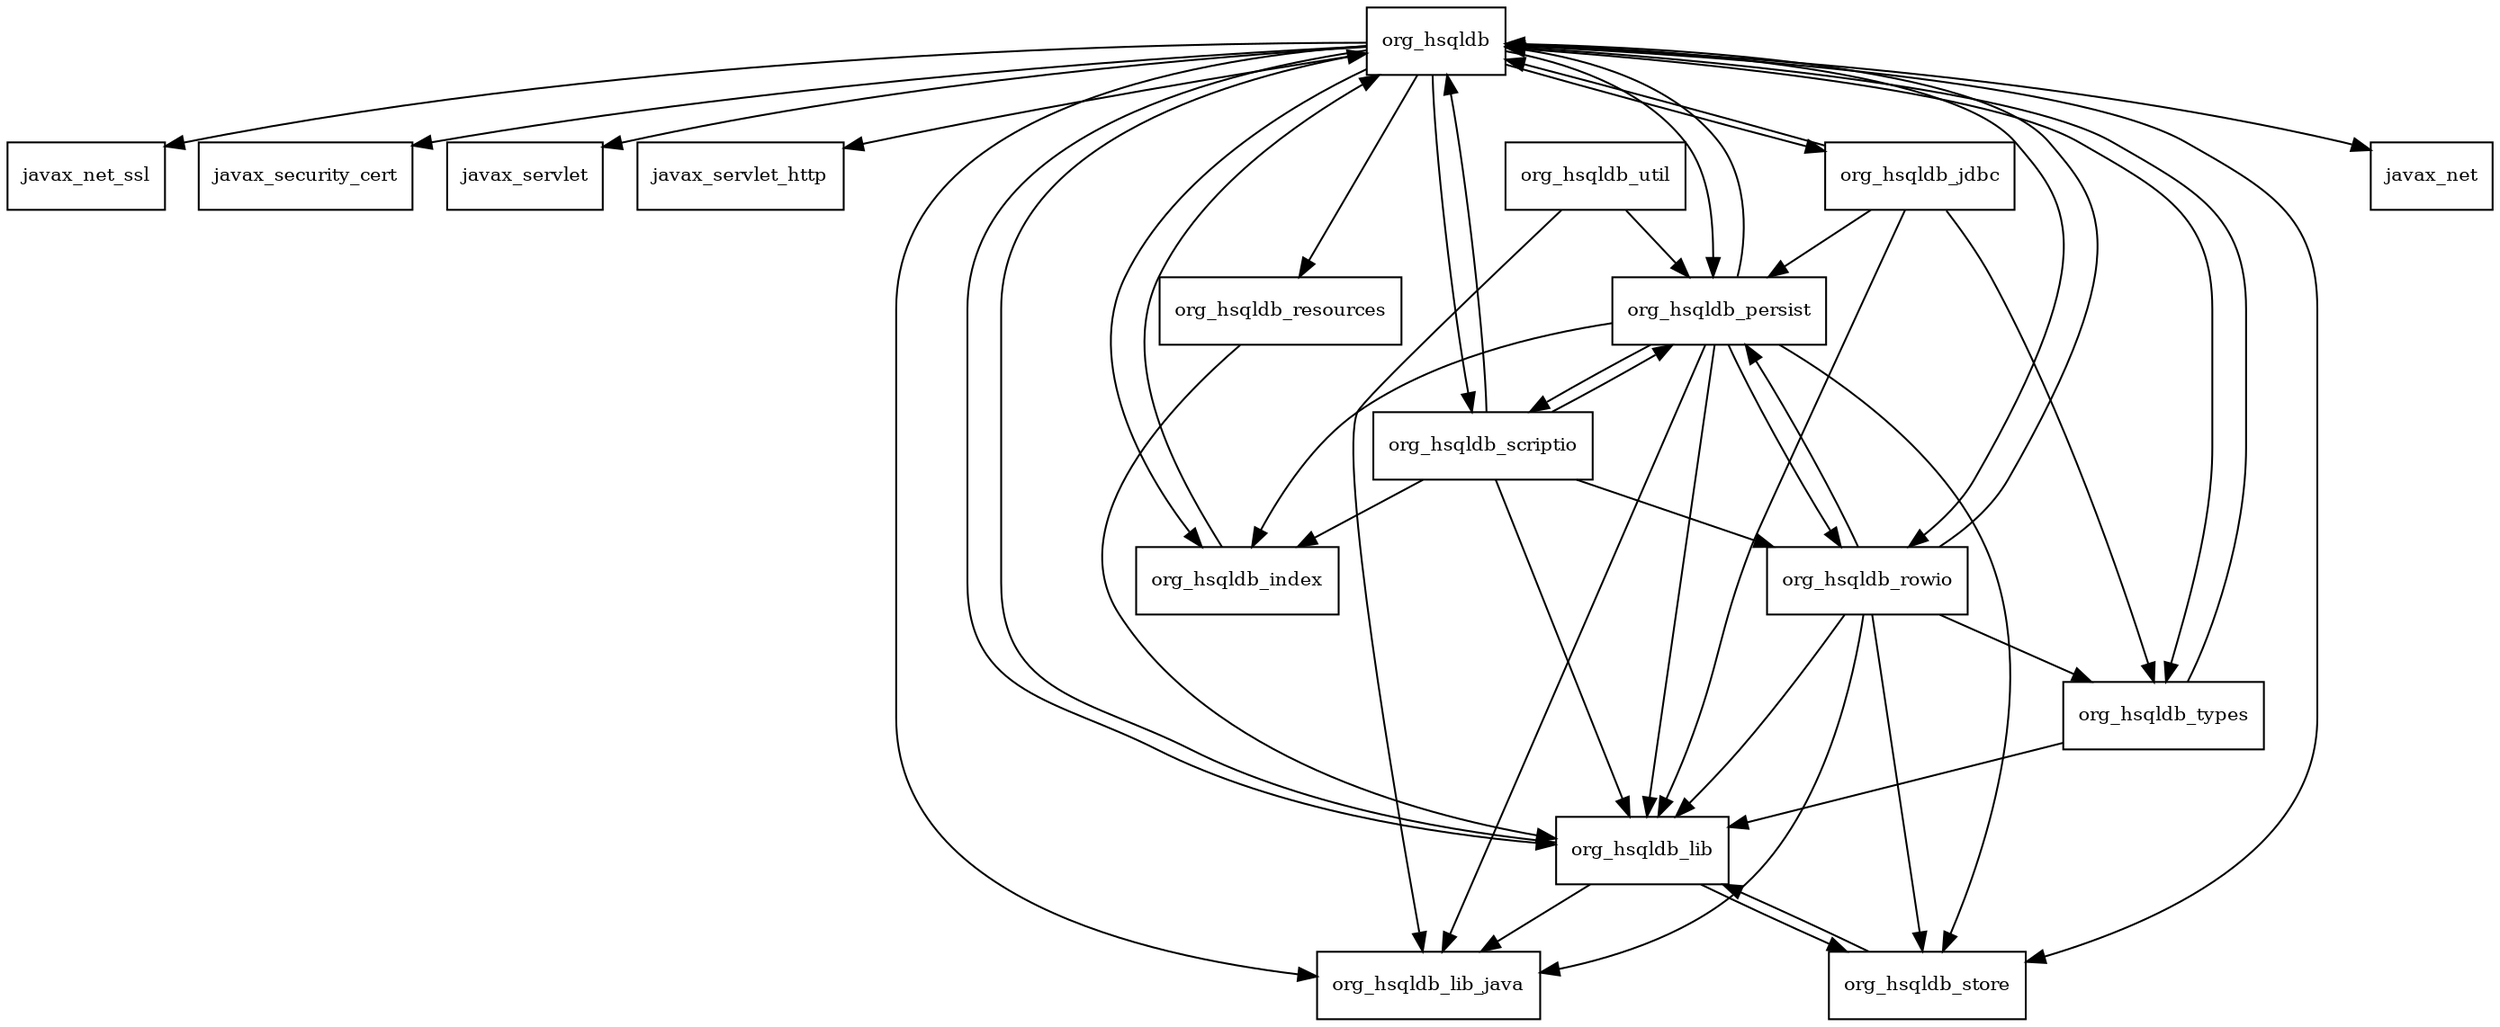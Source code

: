 digraph hsqldb_1_8_0_4_package_dependencies {
  node [shape = box, fontsize=10.0];
  org_hsqldb -> javax_net;
  org_hsqldb -> javax_net_ssl;
  org_hsqldb -> javax_security_cert;
  org_hsqldb -> javax_servlet;
  org_hsqldb -> javax_servlet_http;
  org_hsqldb -> org_hsqldb_index;
  org_hsqldb -> org_hsqldb_jdbc;
  org_hsqldb -> org_hsqldb_lib;
  org_hsqldb -> org_hsqldb_lib_java;
  org_hsqldb -> org_hsqldb_persist;
  org_hsqldb -> org_hsqldb_resources;
  org_hsqldb -> org_hsqldb_rowio;
  org_hsqldb -> org_hsqldb_scriptio;
  org_hsqldb -> org_hsqldb_store;
  org_hsqldb -> org_hsqldb_types;
  org_hsqldb_index -> org_hsqldb;
  org_hsqldb_jdbc -> org_hsqldb;
  org_hsqldb_jdbc -> org_hsqldb_lib;
  org_hsqldb_jdbc -> org_hsqldb_persist;
  org_hsqldb_jdbc -> org_hsqldb_types;
  org_hsqldb_lib -> org_hsqldb;
  org_hsqldb_lib -> org_hsqldb_lib_java;
  org_hsqldb_lib -> org_hsqldb_store;
  org_hsqldb_persist -> org_hsqldb;
  org_hsqldb_persist -> org_hsqldb_index;
  org_hsqldb_persist -> org_hsqldb_lib;
  org_hsqldb_persist -> org_hsqldb_lib_java;
  org_hsqldb_persist -> org_hsqldb_rowio;
  org_hsqldb_persist -> org_hsqldb_scriptio;
  org_hsqldb_persist -> org_hsqldb_store;
  org_hsqldb_resources -> org_hsqldb_lib;
  org_hsqldb_rowio -> org_hsqldb;
  org_hsqldb_rowio -> org_hsqldb_lib;
  org_hsqldb_rowio -> org_hsqldb_lib_java;
  org_hsqldb_rowio -> org_hsqldb_persist;
  org_hsqldb_rowio -> org_hsqldb_store;
  org_hsqldb_rowio -> org_hsqldb_types;
  org_hsqldb_scriptio -> org_hsqldb;
  org_hsqldb_scriptio -> org_hsqldb_index;
  org_hsqldb_scriptio -> org_hsqldb_lib;
  org_hsqldb_scriptio -> org_hsqldb_persist;
  org_hsqldb_scriptio -> org_hsqldb_rowio;
  org_hsqldb_store -> org_hsqldb_lib;
  org_hsqldb_types -> org_hsqldb;
  org_hsqldb_types -> org_hsqldb_lib;
  org_hsqldb_util -> org_hsqldb_lib_java;
  org_hsqldb_util -> org_hsqldb_persist;
}
